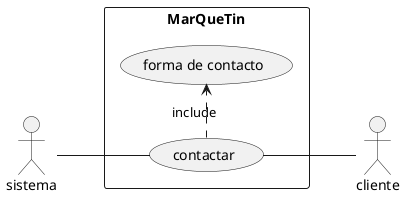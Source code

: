 @startuml
left to right direction
skinparam packageStyle rectangle
actor sistema
actor cliente
rectangle MarQueTin {
  sistema -- (contactar) 
  (contactar) -- cliente
  (contactar) .> (forma de contacto) : include
}
@enduml
